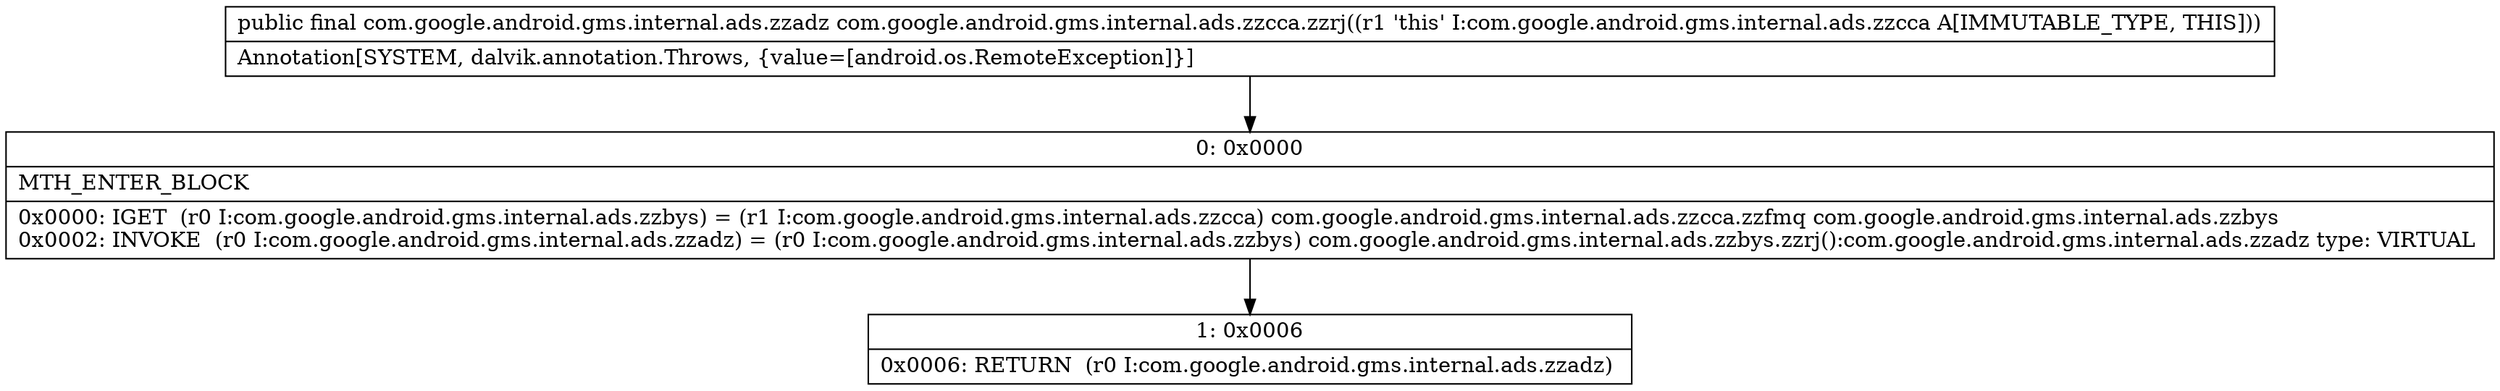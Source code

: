 digraph "CFG forcom.google.android.gms.internal.ads.zzcca.zzrj()Lcom\/google\/android\/gms\/internal\/ads\/zzadz;" {
Node_0 [shape=record,label="{0\:\ 0x0000|MTH_ENTER_BLOCK\l|0x0000: IGET  (r0 I:com.google.android.gms.internal.ads.zzbys) = (r1 I:com.google.android.gms.internal.ads.zzcca) com.google.android.gms.internal.ads.zzcca.zzfmq com.google.android.gms.internal.ads.zzbys \l0x0002: INVOKE  (r0 I:com.google.android.gms.internal.ads.zzadz) = (r0 I:com.google.android.gms.internal.ads.zzbys) com.google.android.gms.internal.ads.zzbys.zzrj():com.google.android.gms.internal.ads.zzadz type: VIRTUAL \l}"];
Node_1 [shape=record,label="{1\:\ 0x0006|0x0006: RETURN  (r0 I:com.google.android.gms.internal.ads.zzadz) \l}"];
MethodNode[shape=record,label="{public final com.google.android.gms.internal.ads.zzadz com.google.android.gms.internal.ads.zzcca.zzrj((r1 'this' I:com.google.android.gms.internal.ads.zzcca A[IMMUTABLE_TYPE, THIS]))  | Annotation[SYSTEM, dalvik.annotation.Throws, \{value=[android.os.RemoteException]\}]\l}"];
MethodNode -> Node_0;
Node_0 -> Node_1;
}

